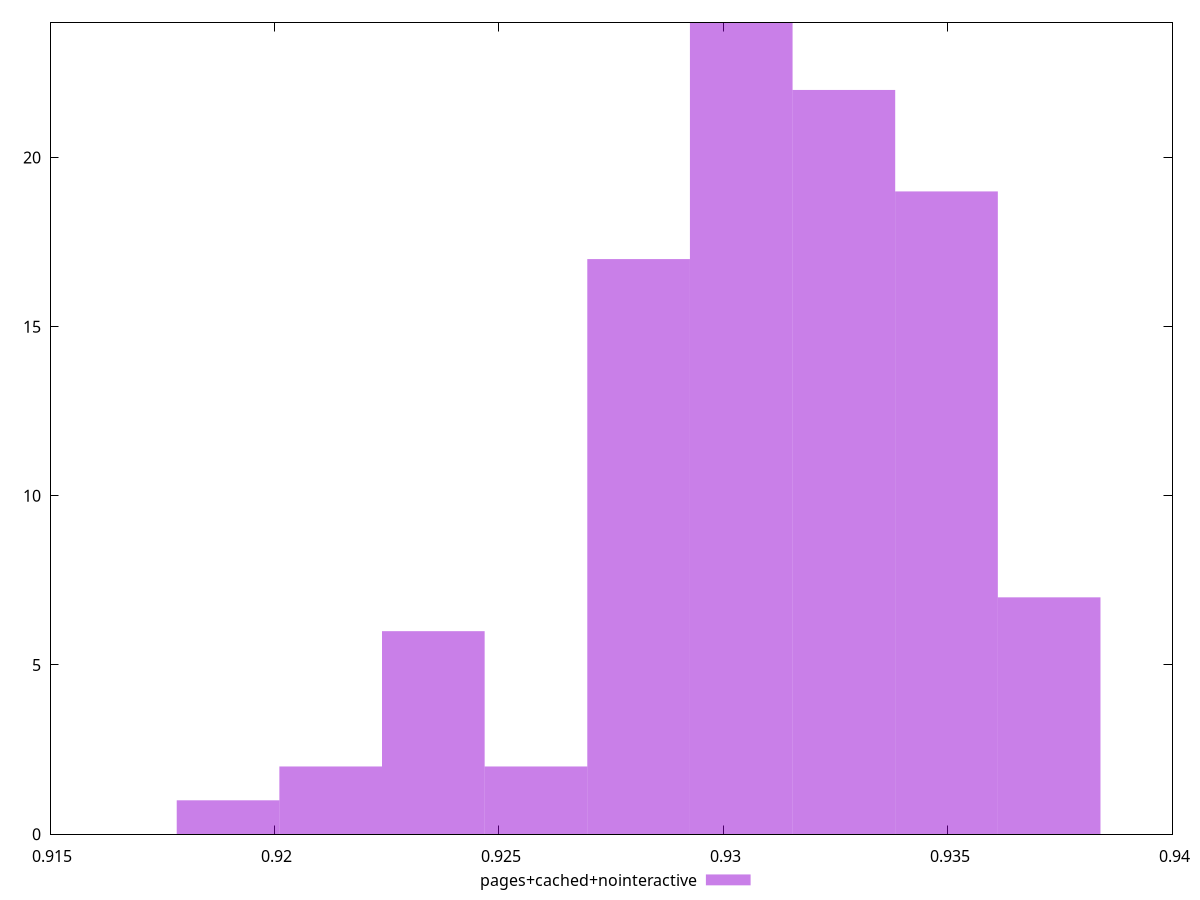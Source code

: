 $_pagesCachedNointeractive <<EOF
0.9326811813726213 22
0.9303951980849433 24
0.9372531479479773 7
0.9212512649342314 2
0.9281092147972654 17
0.9349671646602994 19
0.9189652816465534 1
0.9258232315095873 2
0.9235372482219094 6
EOF
set key outside below
set terminal pngcairo
set output "report_00005_2020-11-02T22-26-11.212Z/mainthread-work-breakdown/pages+cached+nointeractive//hist.png"
set yrange [0:24]
set boxwidth 0.0022859832876779935
set style fill transparent solid 0.5 noborder
plot $_pagesCachedNointeractive title "pages+cached+nointeractive" with boxes ,